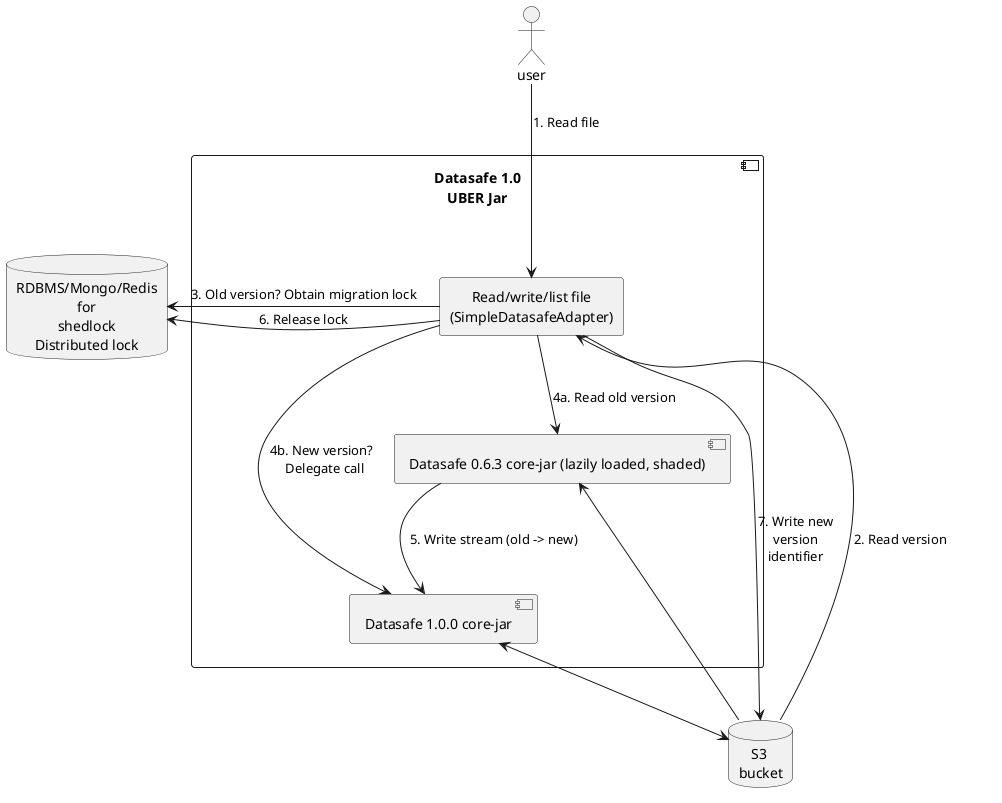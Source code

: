 @startuml

skinparam ranksep 55
skinparam defaultTextAlignment center
'skinparam nodesep 20
skinparam shadowing false
'skinparam linetype ortho

actor user

component "Datasafe 1.0\nUBER Jar\n\n\n" as UBER {
  rectangle "Read/write/list file\n(SimpleDatasafeAdapter)" as proxy
  component "Datasafe 0.6.3 core-jar (lazily loaded, shaded)" as reader
  component "Datasafe 1.0.0 core-jar" as datasafe
  reader -[hidden]down-> datasafe
}

database "S3 \nbucket" as bucket
database "RDBMS/Mongo/Redis\nfor\nshedlock\nDistributed lock" as lock

user --> proxy : 1. Read file
proxy <-- bucket : 2. Read version
proxy -left-> lock : 3. Old version? Obtain migration lock
proxy --> reader : 4a. Read old version
proxy --> datasafe : 4b. New version? \n Delegate call
reader --> datasafe : 5. Write stream (old -> new)
proxy -left-> lock : 6. Release lock
proxy --> bucket : 7. Write new\nversion\nidentifier

reader <-- bucket
datasafe <--> bucket
bucket -[hidden]left-> UBER
@enduml
